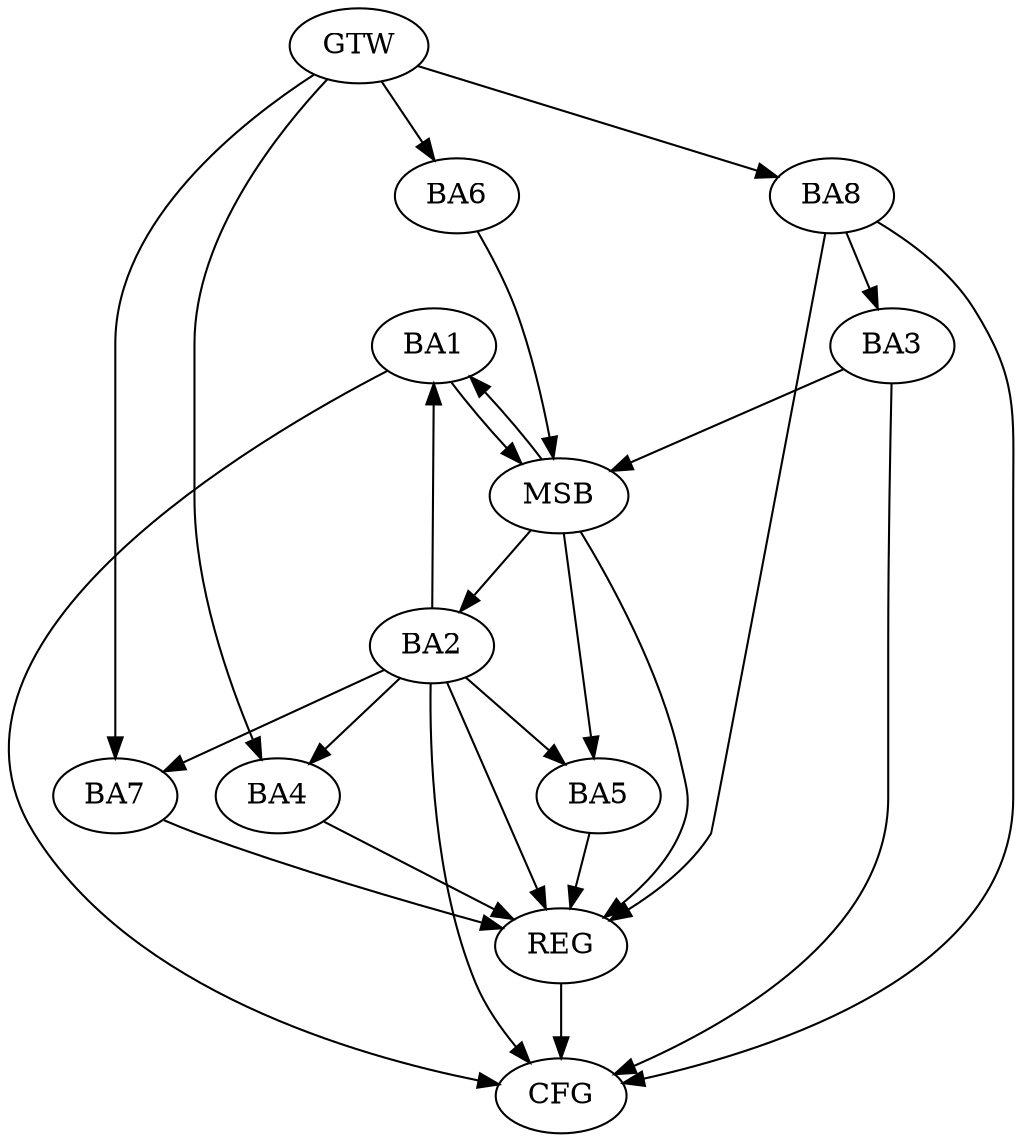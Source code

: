 strict digraph G {
  BA1 [ label="BA1" ];
  BA2 [ label="BA2" ];
  BA3 [ label="BA3" ];
  BA4 [ label="BA4" ];
  BA5 [ label="BA5" ];
  BA6 [ label="BA6" ];
  BA7 [ label="BA7" ];
  BA8 [ label="BA8" ];
  GTW [ label="GTW" ];
  REG [ label="REG" ];
  MSB [ label="MSB" ];
  CFG [ label="CFG" ];
  BA2 -> BA1;
  BA8 -> BA3;
  GTW -> BA4;
  GTW -> BA6;
  GTW -> BA7;
  GTW -> BA8;
  BA2 -> REG;
  BA4 -> REG;
  BA5 -> REG;
  BA7 -> REG;
  BA8 -> REG;
  BA1 -> MSB;
  MSB -> BA2;
  MSB -> REG;
  BA3 -> MSB;
  MSB -> BA1;
  BA6 -> MSB;
  MSB -> BA5;
  BA1 -> CFG;
  BA8 -> CFG;
  BA3 -> CFG;
  REG -> CFG;
  BA2 -> CFG;
  BA2 -> BA5;
  BA2 -> BA4;
  BA2 -> BA7;
}
